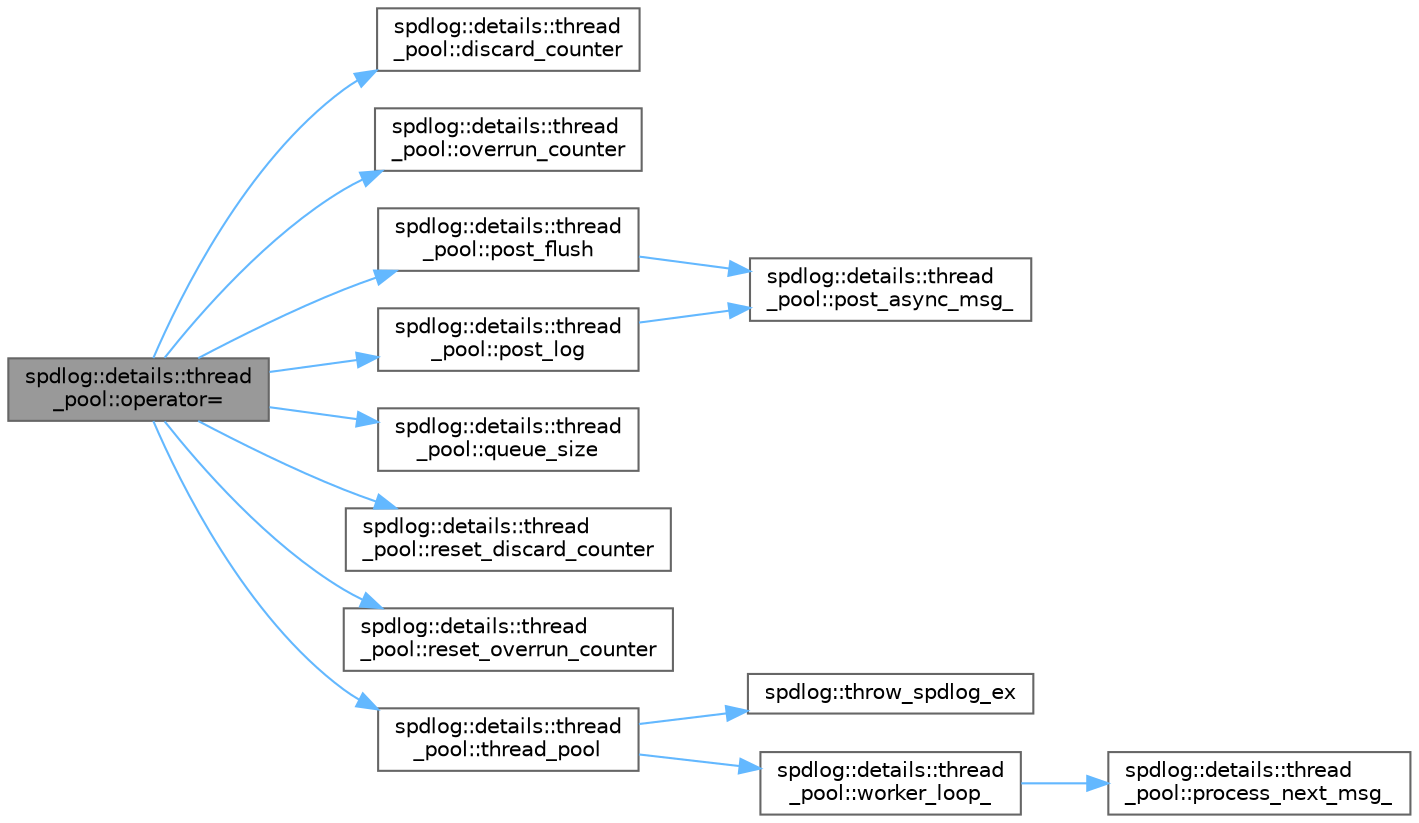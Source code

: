 digraph "spdlog::details::thread_pool::operator="
{
 // LATEX_PDF_SIZE
  bgcolor="transparent";
  edge [fontname=Helvetica,fontsize=10,labelfontname=Helvetica,labelfontsize=10];
  node [fontname=Helvetica,fontsize=10,shape=box,height=0.2,width=0.4];
  rankdir="LR";
  Node1 [id="Node000001",label="spdlog::details::thread\l_pool::operator=",height=0.2,width=0.4,color="gray40", fillcolor="grey60", style="filled", fontcolor="black",tooltip=" "];
  Node1 -> Node2 [id="edge1_Node000001_Node000002",color="steelblue1",style="solid",tooltip=" "];
  Node2 [id="Node000002",label="spdlog::details::thread\l_pool::discard_counter",height=0.2,width=0.4,color="grey40", fillcolor="white", style="filled",URL="$classspdlog_1_1details_1_1thread__pool.html#a1c2156498b3f327e55ea9b88885768f4",tooltip=" "];
  Node1 -> Node3 [id="edge2_Node000001_Node000003",color="steelblue1",style="solid",tooltip=" "];
  Node3 [id="Node000003",label="spdlog::details::thread\l_pool::overrun_counter",height=0.2,width=0.4,color="grey40", fillcolor="white", style="filled",URL="$classspdlog_1_1details_1_1thread__pool.html#a2b5a7b2160603f01d0d65ce23aa9a733",tooltip=" "];
  Node1 -> Node4 [id="edge3_Node000001_Node000004",color="steelblue1",style="solid",tooltip=" "];
  Node4 [id="Node000004",label="spdlog::details::thread\l_pool::post_flush",height=0.2,width=0.4,color="grey40", fillcolor="white", style="filled",URL="$classspdlog_1_1details_1_1thread__pool.html#a956aff0a28fa1e2dcd895cbfaf7d2044",tooltip=" "];
  Node4 -> Node5 [id="edge4_Node000004_Node000005",color="steelblue1",style="solid",tooltip=" "];
  Node5 [id="Node000005",label="spdlog::details::thread\l_pool::post_async_msg_",height=0.2,width=0.4,color="grey40", fillcolor="white", style="filled",URL="$classspdlog_1_1details_1_1thread__pool.html#a9035817ce657011613cfb5d90c43390c",tooltip=" "];
  Node1 -> Node6 [id="edge5_Node000001_Node000006",color="steelblue1",style="solid",tooltip=" "];
  Node6 [id="Node000006",label="spdlog::details::thread\l_pool::post_log",height=0.2,width=0.4,color="grey40", fillcolor="white", style="filled",URL="$classspdlog_1_1details_1_1thread__pool.html#a4b05c446cb5f534a48252c01a3dd0a68",tooltip=" "];
  Node6 -> Node5 [id="edge6_Node000006_Node000005",color="steelblue1",style="solid",tooltip=" "];
  Node1 -> Node7 [id="edge7_Node000001_Node000007",color="steelblue1",style="solid",tooltip=" "];
  Node7 [id="Node000007",label="spdlog::details::thread\l_pool::queue_size",height=0.2,width=0.4,color="grey40", fillcolor="white", style="filled",URL="$classspdlog_1_1details_1_1thread__pool.html#abf3239be2dee0e38679b7221dc0bc002",tooltip=" "];
  Node1 -> Node8 [id="edge8_Node000001_Node000008",color="steelblue1",style="solid",tooltip=" "];
  Node8 [id="Node000008",label="spdlog::details::thread\l_pool::reset_discard_counter",height=0.2,width=0.4,color="grey40", fillcolor="white", style="filled",URL="$classspdlog_1_1details_1_1thread__pool.html#a810bf0b24c4e8cf738198470a0d9394e",tooltip=" "];
  Node1 -> Node9 [id="edge9_Node000001_Node000009",color="steelblue1",style="solid",tooltip=" "];
  Node9 [id="Node000009",label="spdlog::details::thread\l_pool::reset_overrun_counter",height=0.2,width=0.4,color="grey40", fillcolor="white", style="filled",URL="$classspdlog_1_1details_1_1thread__pool.html#a860ff1399cc659391c3eb420c33a57b9",tooltip=" "];
  Node1 -> Node10 [id="edge10_Node000001_Node000010",color="steelblue1",style="solid",tooltip=" "];
  Node10 [id="Node000010",label="spdlog::details::thread\l_pool::thread_pool",height=0.2,width=0.4,color="grey40", fillcolor="white", style="filled",URL="$classspdlog_1_1details_1_1thread__pool.html#a3a5baf60a60e9bea30accd644b23ed15",tooltip=" "];
  Node10 -> Node11 [id="edge11_Node000010_Node000011",color="steelblue1",style="solid",tooltip=" "];
  Node11 [id="Node000011",label="spdlog::throw_spdlog_ex",height=0.2,width=0.4,color="grey40", fillcolor="white", style="filled",URL="$namespacespdlog.html#ac3d8b7e83aad48720518fbac80836c3c",tooltip=" "];
  Node10 -> Node12 [id="edge12_Node000010_Node000012",color="steelblue1",style="solid",tooltip=" "];
  Node12 [id="Node000012",label="spdlog::details::thread\l_pool::worker_loop_",height=0.2,width=0.4,color="grey40", fillcolor="white", style="filled",URL="$classspdlog_1_1details_1_1thread__pool.html#a82d3bbb593ca14d5a080e02ed6fc8d0c",tooltip=" "];
  Node12 -> Node13 [id="edge13_Node000012_Node000013",color="steelblue1",style="solid",tooltip=" "];
  Node13 [id="Node000013",label="spdlog::details::thread\l_pool::process_next_msg_",height=0.2,width=0.4,color="grey40", fillcolor="white", style="filled",URL="$classspdlog_1_1details_1_1thread__pool.html#a02e83a94ae88e9fbccc8190810e7e447",tooltip=" "];
}
